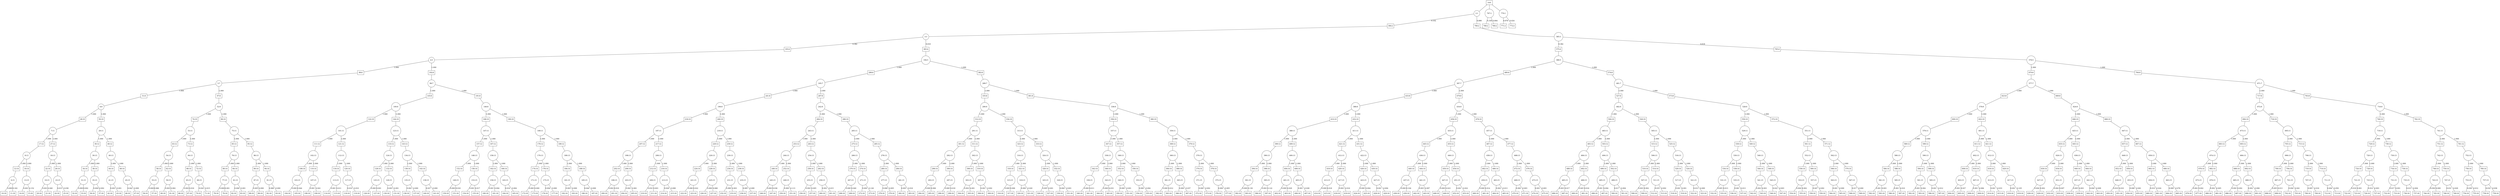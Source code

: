 graph G {
splines=true;
1 [shape=box, label = "root" ]
1--2;
2 [shape=circle, label="2:1"]
2--384[label = 0.102, labelangle=110];
384 [shape=box, label="384:2"]
384--3;
3 [shape=circle, label="3:3"]
3--193[label = 0.382, labelangle=110];
193 [shape=box, label="193:4"]
193--4;
4 [shape=circle, label="4:5"]
4--98[label = 1.000, labelangle=110];
98 [shape=box, label="98:6"]
98--5;
5 [shape=circle, label="5:7"]
5--51[label = 1.000, labelangle=110];
51 [shape=box, label="51:8"]
51--6;
6 [shape=circle, label="6:9"]
6--28[label = 1.000, labelangle=110];
28 [shape=box, label="28:10"]
28--7;
7 [shape=circle, label="7:11"]
7--17[label = 1.000, labelangle=110];
17 [shape=box, label="17:12"]
17--8;
8 [shape=circle, label="8:13"]
8--12[label = 1.000, labelangle=110];
12 [shape=box, label="12:14"]
12--9;
9 [shape=circle, label="9:15"]
9--10[label = 0.000, labelangle=110];
10 [shape=box, label="10:16"]
9--11[label = 0.162, labelangle=110];
11 [shape=box, label="11:16"]
8--16[label = 1.000, labelangle=110];
16 [shape=box, label="16:14"]
16--13;
13 [shape=circle, label="13:15"]
13--14[label = 0.001, labelangle=110];
14 [shape=box, label="14:16"]
13--15[label = 0.152, labelangle=110];
15 [shape=box, label="15:16"]
7--27[label = 1.000, labelangle=110];
27 [shape=box, label="27:12"]
27--18;
18 [shape=circle, label="18:13"]
18--22[label = 1.000, labelangle=110];
22 [shape=box, label="22:14"]
22--19;
19 [shape=circle, label="19:15"]
19--20[label = 0.001, labelangle=110];
20 [shape=box, label="20:16"]
19--21[label = 0.040, labelangle=110];
21 [shape=box, label="21:16"]
18--26[label = 1.000, labelangle=110];
26 [shape=box, label="26:14"]
26--23;
23 [shape=circle, label="23:15"]
23--24[label = 0.015, labelangle=110];
24 [shape=box, label="24:16"]
23--25[label = 0.038, labelangle=110];
25 [shape=box, label="25:16"]
6--50[label = 1.000, labelangle=110];
50 [shape=box, label="50:10"]
50--29;
29 [shape=circle, label="29:11"]
29--39[label = 1.000, labelangle=110];
39 [shape=box, label="39:12"]
39--30;
30 [shape=circle, label="30:13"]
30--34[label = 1.000, labelangle=110];
34 [shape=box, label="34:14"]
34--31;
31 [shape=circle, label="31:15"]
31--32[label = 0.000, labelangle=110];
32 [shape=box, label="32:16"]
31--33[label = 0.002, labelangle=110];
33 [shape=box, label="33:16"]
30--38[label = 1.000, labelangle=110];
38 [shape=box, label="38:14"]
38--35;
35 [shape=circle, label="35:15"]
35--36[label = 0.004, labelangle=110];
36 [shape=box, label="36:16"]
35--37[label = 0.002, labelangle=110];
37 [shape=box, label="37:16"]
29--49[label = 1.000, labelangle=110];
49 [shape=box, label="49:12"]
49--40;
40 [shape=circle, label="40:13"]
40--44[label = 1.000, labelangle=110];
44 [shape=box, label="44:14"]
44--41;
41 [shape=circle, label="41:15"]
41--42[label = 0.003, labelangle=110];
42 [shape=box, label="42:16"]
41--43[label = 0.001, labelangle=110];
43 [shape=box, label="43:16"]
40--48[label = 1.000, labelangle=110];
48 [shape=box, label="48:14"]
48--45;
45 [shape=circle, label="45:15"]
45--46[label = 0.042, labelangle=110];
46 [shape=box, label="46:16"]
45--47[label = 0.000, labelangle=110];
47 [shape=box, label="47:16"]
5--97[label = 1.000, labelangle=110];
97 [shape=box, label="97:8"]
97--52;
52 [shape=circle, label="52:9"]
52--74[label = 1.000, labelangle=110];
74 [shape=box, label="74:10"]
74--53;
53 [shape=circle, label="53:11"]
53--63[label = 1.000, labelangle=110];
63 [shape=box, label="63:12"]
63--54;
54 [shape=circle, label="54:13"]
54--58[label = 1.000, labelangle=110];
58 [shape=box, label="58:14"]
58--55;
55 [shape=circle, label="55:15"]
55--56[label = 0.000, labelangle=110];
56 [shape=box, label="56:16"]
55--57[label = 0.066, labelangle=110];
57 [shape=box, label="57:16"]
54--62[label = 1.000, labelangle=110];
62 [shape=box, label="62:14"]
62--59;
59 [shape=circle, label="59:15"]
59--60[label = 0.002, labelangle=110];
60 [shape=box, label="60:16"]
59--61[label = 0.062, labelangle=110];
61 [shape=box, label="61:16"]
53--73[label = 1.000, labelangle=110];
73 [shape=box, label="73:12"]
73--64;
64 [shape=circle, label="64:13"]
64--68[label = 1.000, labelangle=110];
68 [shape=box, label="68:14"]
68--65;
65 [shape=circle, label="65:15"]
65--66[label = 0.002, labelangle=110];
66 [shape=box, label="66:16"]
65--67[label = 0.016, labelangle=110];
67 [shape=box, label="67:16"]
64--72[label = 1.000, labelangle=110];
72 [shape=box, label="72:14"]
72--69;
69 [shape=circle, label="69:15"]
69--70[label = 0.024, labelangle=110];
70 [shape=box, label="70:16"]
69--71[label = 0.015, labelangle=110];
71 [shape=box, label="71:16"]
52--96[label = 1.000, labelangle=110];
96 [shape=box, label="96:10"]
96--75;
75 [shape=circle, label="75:11"]
75--85[label = 1.000, labelangle=110];
85 [shape=box, label="85:12"]
85--76;
76 [shape=circle, label="76:13"]
76--80[label = 1.000, labelangle=110];
80 [shape=box, label="80:14"]
80--77;
77 [shape=circle, label="77:15"]
77--78[label = 0.000, labelangle=110];
78 [shape=box, label="78:16"]
77--79[label = 0.001, labelangle=110];
79 [shape=box, label="79:16"]
76--84[label = 1.000, labelangle=110];
84 [shape=box, label="84:14"]
84--81;
81 [shape=circle, label="81:15"]
81--82[label = 0.006, labelangle=110];
82 [shape=box, label="82:16"]
81--83[label = 0.001, labelangle=110];
83 [shape=box, label="83:16"]
75--95[label = 1.000, labelangle=110];
95 [shape=box, label="95:12"]
95--86;
86 [shape=circle, label="86:13"]
86--90[label = 1.000, labelangle=110];
90 [shape=box, label="90:14"]
90--87;
87 [shape=circle, label="87:15"]
87--88[label = 0.005, labelangle=110];
88 [shape=box, label="88:16"]
87--89[label = 0.000, labelangle=110];
89 [shape=box, label="89:16"]
86--94[label = 1.000, labelangle=110];
94 [shape=box, label="94:14"]
94--91;
91 [shape=circle, label="91:15"]
91--92[label = 0.068, labelangle=110];
92 [shape=box, label="92:16"]
91--93[label = 0.000, labelangle=110];
93 [shape=box, label="93:16"]
4--192[label = 1.000, labelangle=110];
192 [shape=box, label="192:6"]
192--99;
99 [shape=circle, label="99:7"]
99--145[label = 1.000, labelangle=110];
145 [shape=box, label="145:8"]
145--100;
100 [shape=circle, label="100:9"]
100--122[label = 1.000, labelangle=110];
122 [shape=box, label="122:10"]
122--101;
101 [shape=circle, label="101:11"]
101--111[label = 1.000, labelangle=110];
111 [shape=box, label="111:12"]
111--102;
102 [shape=circle, label="102:13"]
102--106[label = 1.000, labelangle=110];
106 [shape=box, label="106:14"]
106--103;
103 [shape=circle, label="103:15"]
103--104[label = 0.000, labelangle=110];
104 [shape=box, label="104:16"]
103--105[label = 0.044, labelangle=110];
105 [shape=box, label="105:16"]
102--110[label = 1.000, labelangle=110];
110 [shape=box, label="110:14"]
110--107;
107 [shape=circle, label="107:15"]
107--108[label = 0.001, labelangle=110];
108 [shape=box, label="108:16"]
107--109[label = 0.041, labelangle=110];
109 [shape=box, label="109:16"]
101--121[label = 1.000, labelangle=110];
121 [shape=box, label="121:12"]
121--112;
112 [shape=circle, label="112:13"]
112--116[label = 1.000, labelangle=110];
116 [shape=box, label="116:14"]
116--113;
113 [shape=circle, label="113:15"]
113--114[label = 0.001, labelangle=110];
114 [shape=box, label="114:16"]
113--115[label = 0.011, labelangle=110];
115 [shape=box, label="115:16"]
112--120[label = 1.000, labelangle=110];
120 [shape=box, label="120:14"]
120--117;
117 [shape=circle, label="117:15"]
117--118[label = 0.010, labelangle=110];
118 [shape=box, label="118:16"]
117--119[label = 0.010, labelangle=110];
119 [shape=box, label="119:16"]
100--144[label = 1.000, labelangle=110];
144 [shape=box, label="144:10"]
144--123;
123 [shape=circle, label="123:11"]
123--133[label = 1.000, labelangle=110];
133 [shape=box, label="133:12"]
133--124;
124 [shape=circle, label="124:13"]
124--128[label = 1.000, labelangle=110];
128 [shape=box, label="128:14"]
128--125;
125 [shape=circle, label="125:15"]
125--126[label = 0.000, labelangle=110];
126 [shape=box, label="126:16"]
125--127[label = 0.001, labelangle=110];
127 [shape=box, label="127:16"]
124--132[label = 1.000, labelangle=110];
132 [shape=box, label="132:14"]
132--129;
129 [shape=circle, label="129:15"]
129--130[label = 0.003, labelangle=110];
130 [shape=box, label="130:16"]
129--131[label = 0.001, labelangle=110];
131 [shape=box, label="131:16"]
123--143[label = 1.000, labelangle=110];
143 [shape=box, label="143:12"]
143--134;
134 [shape=circle, label="134:13"]
134--138[label = 1.000, labelangle=110];
138 [shape=box, label="138:14"]
138--135;
135 [shape=circle, label="135:15"]
135--136[label = 0.002, labelangle=110];
136 [shape=box, label="136:16"]
135--137[label = 0.000, labelangle=110];
137 [shape=box, label="137:16"]
134--142[label = 1.000, labelangle=110];
142 [shape=box, label="142:14"]
142--139;
139 [shape=circle, label="139:15"]
139--140[label = 0.027, labelangle=110];
140 [shape=box, label="140:16"]
139--141[label = 0.000, labelangle=110];
141 [shape=box, label="141:16"]
99--191[label = 1.000, labelangle=110];
191 [shape=box, label="191:8"]
191--146;
146 [shape=circle, label="146:9"]
146--168[label = 1.000, labelangle=110];
168 [shape=box, label="168:10"]
168--147;
147 [shape=circle, label="147:11"]
147--157[label = 1.000, labelangle=110];
157 [shape=box, label="157:12"]
157--148;
148 [shape=circle, label="148:13"]
148--152[label = 1.000, labelangle=110];
152 [shape=box, label="152:14"]
152--149;
149 [shape=circle, label="149:15"]
149--150[label = 0.000, labelangle=110];
150 [shape=box, label="150:16"]
149--151[label = 0.018, labelangle=110];
151 [shape=box, label="151:16"]
148--156[label = 1.000, labelangle=110];
156 [shape=box, label="156:14"]
156--153;
153 [shape=circle, label="153:15"]
153--154[label = 0.001, labelangle=110];
154 [shape=box, label="154:16"]
153--155[label = 0.017, labelangle=110];
155 [shape=box, label="155:16"]
147--167[label = 1.000, labelangle=110];
167 [shape=box, label="167:12"]
167--158;
158 [shape=circle, label="158:13"]
158--162[label = 1.000, labelangle=110];
162 [shape=box, label="162:14"]
162--159;
159 [shape=circle, label="159:15"]
159--160[label = 0.001, labelangle=110];
160 [shape=box, label="160:16"]
159--161[label = 0.004, labelangle=110];
161 [shape=box, label="161:16"]
158--166[label = 1.000, labelangle=110];
166 [shape=box, label="166:14"]
166--163;
163 [shape=circle, label="163:15"]
163--164[label = 0.016, labelangle=110];
164 [shape=box, label="164:16"]
163--165[label = 0.004, labelangle=110];
165 [shape=box, label="165:16"]
146--190[label = 1.000, labelangle=110];
190 [shape=box, label="190:10"]
190--169;
169 [shape=circle, label="169:11"]
169--179[label = 1.000, labelangle=110];
179 [shape=box, label="179:12"]
179--170;
170 [shape=circle, label="170:13"]
170--174[label = 1.000, labelangle=110];
174 [shape=box, label="174:14"]
174--171;
171 [shape=circle, label="171:15"]
171--172[label = 0.000, labelangle=110];
172 [shape=box, label="172:16"]
171--173[label = 0.000, labelangle=110];
173 [shape=box, label="173:16"]
170--178[label = 1.000, labelangle=110];
178 [shape=box, label="178:14"]
178--175;
175 [shape=circle, label="175:15"]
175--176[label = 0.004, labelangle=110];
176 [shape=box, label="176:16"]
175--177[label = 0.000, labelangle=110];
177 [shape=box, label="177:16"]
169--189[label = 1.000, labelangle=110];
189 [shape=box, label="189:12"]
189--180;
180 [shape=circle, label="180:13"]
180--184[label = 1.000, labelangle=110];
184 [shape=box, label="184:14"]
184--181;
181 [shape=circle, label="181:15"]
181--182[label = 0.003, labelangle=110];
182 [shape=box, label="182:16"]
181--183[label = 0.000, labelangle=110];
183 [shape=box, label="183:16"]
180--188[label = 1.000, labelangle=110];
188 [shape=box, label="188:14"]
188--185;
185 [shape=circle, label="185:15"]
185--186[label = 0.044, labelangle=110];
186 [shape=box, label="186:16"]
185--187[label = 0.000, labelangle=110];
187 [shape=box, label="187:16"]
3--383[label = 0.618, labelangle=110];
383 [shape=box, label="383:4"]
383--194;
194 [shape=circle, label="194:5"]
194--288[label = 1.000, labelangle=110];
288 [shape=box, label="288:6"]
288--195;
195 [shape=circle, label="195:7"]
195--241[label = 1.000, labelangle=110];
241 [shape=box, label="241:8"]
241--196;
196 [shape=circle, label="196:9"]
196--218[label = 1.000, labelangle=110];
218 [shape=box, label="218:10"]
218--197;
197 [shape=circle, label="197:11"]
197--207[label = 1.000, labelangle=110];
207 [shape=box, label="207:12"]
207--198;
198 [shape=circle, label="198:13"]
198--202[label = 1.000, labelangle=110];
202 [shape=box, label="202:14"]
202--199;
199 [shape=circle, label="199:15"]
199--200[label = 0.002, labelangle=110];
200 [shape=box, label="200:16"]
199--201[label = 0.019, labelangle=110];
201 [shape=box, label="201:16"]
198--206[label = 1.000, labelangle=110];
206 [shape=box, label="206:14"]
206--203;
203 [shape=circle, label="203:15"]
203--204[label = 0.002, labelangle=110];
204 [shape=box, label="204:16"]
203--205[label = 0.061, labelangle=110];
205 [shape=box, label="205:16"]
197--217[label = 1.000, labelangle=110];
217 [shape=box, label="217:12"]
217--208;
208 [shape=circle, label="208:13"]
208--212[label = 1.000, labelangle=110];
212 [shape=box, label="212:14"]
212--209;
209 [shape=circle, label="209:15"]
209--210[label = 0.032, labelangle=110];
210 [shape=box, label="210:16"]
209--211[label = 0.003, labelangle=110];
211 [shape=box, label="211:16"]
208--216[label = 1.000, labelangle=110];
216 [shape=box, label="216:14"]
216--213;
213 [shape=circle, label="213:15"]
213--214[label = 0.028, labelangle=110];
214 [shape=box, label="214:16"]
213--215[label = 0.008, labelangle=110];
215 [shape=box, label="215:16"]
196--240[label = 1.000, labelangle=110];
240 [shape=box, label="240:10"]
240--219;
219 [shape=circle, label="219:11"]
219--229[label = 1.000, labelangle=110];
229 [shape=box, label="229:12"]
229--220;
220 [shape=circle, label="220:13"]
220--224[label = 1.000, labelangle=110];
224 [shape=box, label="224:14"]
224--221;
221 [shape=circle, label="221:15"]
221--222[label = 0.006, labelangle=110];
222 [shape=box, label="222:16"]
221--223[label = 0.022, labelangle=110];
223 [shape=box, label="223:16"]
220--228[label = 1.000, labelangle=110];
228 [shape=box, label="228:14"]
228--225;
225 [shape=circle, label="225:15"]
225--226[label = 0.006, labelangle=110];
226 [shape=box, label="226:16"]
225--227[label = 0.068, labelangle=110];
227 [shape=box, label="227:16"]
219--239[label = 1.000, labelangle=110];
239 [shape=box, label="239:12"]
239--230;
230 [shape=circle, label="230:13"]
230--234[label = 1.000, labelangle=110];
234 [shape=box, label="234:14"]
234--231;
231 [shape=circle, label="231:15"]
231--232[label = 0.099, labelangle=110];
232 [shape=box, label="232:16"]
231--233[label = 0.003, labelangle=110];
233 [shape=box, label="233:16"]
230--238[label = 1.000, labelangle=110];
238 [shape=box, label="238:14"]
238--235;
235 [shape=circle, label="235:15"]
235--236[label = 0.085, labelangle=110];
236 [shape=box, label="236:16"]
235--237[label = 0.009, labelangle=110];
237 [shape=box, label="237:16"]
195--287[label = 1.000, labelangle=110];
287 [shape=box, label="287:8"]
287--242;
242 [shape=circle, label="242:9"]
242--264[label = 1.000, labelangle=110];
264 [shape=box, label="264:10"]
264--243;
243 [shape=circle, label="243:11"]
243--253[label = 1.000, labelangle=110];
253 [shape=box, label="253:12"]
253--244;
244 [shape=circle, label="244:13"]
244--248[label = 1.000, labelangle=110];
248 [shape=box, label="248:14"]
248--245;
245 [shape=circle, label="245:15"]
245--246[label = 0.000, labelangle=110];
246 [shape=box, label="246:16"]
245--247[label = 0.036, labelangle=110];
247 [shape=box, label="247:16"]
244--252[label = 1.000, labelangle=110];
252 [shape=box, label="252:14"]
252--249;
249 [shape=circle, label="249:15"]
249--250[label = 0.000, labelangle=110];
250 [shape=box, label="250:16"]
249--251[label = 0.113, labelangle=110];
251 [shape=box, label="251:16"]
243--263[label = 1.000, labelangle=110];
263 [shape=box, label="263:12"]
263--254;
254 [shape=circle, label="254:13"]
254--258[label = 1.000, labelangle=110];
258 [shape=box, label="258:14"]
258--255;
255 [shape=circle, label="255:15"]
255--256[label = 0.002, labelangle=110];
256 [shape=box, label="256:16"]
255--257[label = 0.005, labelangle=110];
257 [shape=box, label="257:16"]
254--262[label = 1.000, labelangle=110];
262 [shape=box, label="262:14"]
262--259;
259 [shape=circle, label="259:15"]
259--260[label = 0.002, labelangle=110];
260 [shape=box, label="260:16"]
259--261[label = 0.015, labelangle=110];
261 [shape=box, label="261:16"]
242--286[label = 1.000, labelangle=110];
286 [shape=box, label="286:10"]
286--265;
265 [shape=circle, label="265:11"]
265--275[label = 1.000, labelangle=110];
275 [shape=box, label="275:12"]
275--266;
266 [shape=circle, label="266:13"]
266--270[label = 1.000, labelangle=110];
270 [shape=box, label="270:14"]
270--267;
267 [shape=circle, label="267:15"]
267--268[label = 0.000, labelangle=110];
268 [shape=box, label="268:16"]
267--269[label = 0.040, labelangle=110];
269 [shape=box, label="269:16"]
266--274[label = 1.000, labelangle=110];
274 [shape=box, label="274:14"]
274--271;
271 [shape=circle, label="271:15"]
271--272[label = 0.000, labelangle=110];
272 [shape=box, label="272:16"]
271--273[label = 0.126, labelangle=110];
273 [shape=box, label="273:16"]
265--285[label = 1.000, labelangle=110];
285 [shape=box, label="285:12"]
285--276;
276 [shape=circle, label="276:13"]
276--280[label = 1.000, labelangle=110];
280 [shape=box, label="280:14"]
280--277;
277 [shape=circle, label="277:15"]
277--278[label = 0.006, labelangle=110];
278 [shape=box, label="278:16"]
277--279[label = 0.005, labelangle=110];
279 [shape=box, label="279:16"]
276--284[label = 1.000, labelangle=110];
284 [shape=box, label="284:14"]
284--281;
281 [shape=circle, label="281:15"]
281--282[label = 0.005, labelangle=110];
282 [shape=box, label="282:16"]
281--283[label = 0.016, labelangle=110];
283 [shape=box, label="283:16"]
194--382[label = 1.000, labelangle=110];
382 [shape=box, label="382:6"]
382--289;
289 [shape=circle, label="289:7"]
289--335[label = 1.000, labelangle=110];
335 [shape=box, label="335:8"]
335--290;
290 [shape=circle, label="290:9"]
290--312[label = 1.000, labelangle=110];
312 [shape=box, label="312:10"]
312--291;
291 [shape=circle, label="291:11"]
291--301[label = 1.000, labelangle=110];
301 [shape=box, label="301:12"]
301--292;
292 [shape=circle, label="292:13"]
292--296[label = 1.000, labelangle=110];
296 [shape=box, label="296:14"]
296--293;
293 [shape=circle, label="293:15"]
293--294[label = 0.000, labelangle=110];
294 [shape=box, label="294:16"]
293--295[label = 0.006, labelangle=110];
295 [shape=box, label="295:16"]
292--300[label = 1.000, labelangle=110];
300 [shape=box, label="300:14"]
300--297;
297 [shape=circle, label="297:15"]
297--298[label = 0.000, labelangle=110];
298 [shape=box, label="298:16"]
297--299[label = 0.018, labelangle=110];
299 [shape=box, label="299:16"]
291--311[label = 1.000, labelangle=110];
311 [shape=box, label="311:12"]
311--302;
302 [shape=circle, label="302:13"]
302--306[label = 1.000, labelangle=110];
306 [shape=box, label="306:14"]
306--303;
303 [shape=circle, label="303:15"]
303--304[label = 0.002, labelangle=110];
304 [shape=box, label="304:16"]
303--305[label = 0.001, labelangle=110];
305 [shape=box, label="305:16"]
302--310[label = 1.000, labelangle=110];
310 [shape=box, label="310:14"]
310--307;
307 [shape=circle, label="307:15"]
307--308[label = 0.001, labelangle=110];
308 [shape=box, label="308:16"]
307--309[label = 0.002, labelangle=110];
309 [shape=box, label="309:16"]
290--334[label = 1.000, labelangle=110];
334 [shape=box, label="334:10"]
334--313;
313 [shape=circle, label="313:11"]
313--323[label = 1.000, labelangle=110];
323 [shape=box, label="323:12"]
323--314;
314 [shape=circle, label="314:13"]
314--318[label = 1.000, labelangle=110];
318 [shape=box, label="318:14"]
318--315;
315 [shape=circle, label="315:15"]
315--316[label = 0.000, labelangle=110];
316 [shape=box, label="316:16"]
315--317[label = 0.006, labelangle=110];
317 [shape=box, label="317:16"]
314--322[label = 1.000, labelangle=110];
322 [shape=box, label="322:14"]
322--319;
319 [shape=circle, label="319:15"]
319--320[label = 0.000, labelangle=110];
320 [shape=box, label="320:16"]
319--321[label = 0.020, labelangle=110];
321 [shape=box, label="321:16"]
313--333[label = 1.000, labelangle=110];
333 [shape=box, label="333:12"]
333--324;
324 [shape=circle, label="324:13"]
324--328[label = 1.000, labelangle=110];
328 [shape=box, label="328:14"]
328--325;
325 [shape=circle, label="325:15"]
325--326[label = 0.005, labelangle=110];
326 [shape=box, label="326:16"]
325--327[label = 0.001, labelangle=110];
327 [shape=box, label="327:16"]
324--332[label = 1.000, labelangle=110];
332 [shape=box, label="332:14"]
332--329;
329 [shape=circle, label="329:15"]
329--330[label = 0.004, labelangle=110];
330 [shape=box, label="330:16"]
329--331[label = 0.003, labelangle=110];
331 [shape=box, label="331:16"]
289--381[label = 1.000, labelangle=110];
381 [shape=box, label="381:8"]
381--336;
336 [shape=circle, label="336:9"]
336--358[label = 1.000, labelangle=110];
358 [shape=box, label="358:10"]
358--337;
337 [shape=circle, label="337:11"]
337--347[label = 1.000, labelangle=110];
347 [shape=box, label="347:12"]
347--338;
338 [shape=circle, label="338:13"]
338--342[label = 1.000, labelangle=110];
342 [shape=box, label="342:14"]
342--339;
339 [shape=circle, label="339:15"]
339--340[label = 0.000, labelangle=110];
340 [shape=box, label="340:16"]
339--341[label = 0.011, labelangle=110];
341 [shape=box, label="341:16"]
338--346[label = 1.000, labelangle=110];
346 [shape=box, label="346:14"]
346--343;
343 [shape=circle, label="343:15"]
343--344[label = 0.000, labelangle=110];
344 [shape=box, label="344:16"]
343--345[label = 0.033, labelangle=110];
345 [shape=box, label="345:16"]
337--357[label = 1.000, labelangle=110];
357 [shape=box, label="357:12"]
357--348;
348 [shape=circle, label="348:13"]
348--352[label = 1.000, labelangle=110];
352 [shape=box, label="352:14"]
352--349;
349 [shape=circle, label="349:15"]
349--350[label = 0.000, labelangle=110];
350 [shape=box, label="350:16"]
349--351[label = 0.001, labelangle=110];
351 [shape=box, label="351:16"]
348--356[label = 1.000, labelangle=110];
356 [shape=box, label="356:14"]
356--353;
353 [shape=circle, label="353:15"]
353--354[label = 0.000, labelangle=110];
354 [shape=box, label="354:16"]
353--355[label = 0.004, labelangle=110];
355 [shape=box, label="355:16"]
336--380[label = 1.000, labelangle=110];
380 [shape=box, label="380:10"]
380--359;
359 [shape=circle, label="359:11"]
359--369[label = 1.000, labelangle=110];
369 [shape=box, label="369:12"]
369--360;
360 [shape=circle, label="360:13"]
360--364[label = 1.000, labelangle=110];
364 [shape=box, label="364:14"]
364--361;
361 [shape=circle, label="361:15"]
361--362[label = 0.000, labelangle=110];
362 [shape=box, label="362:16"]
361--363[label = 0.012, labelangle=110];
363 [shape=box, label="363:16"]
360--368[label = 1.000, labelangle=110];
368 [shape=box, label="368:14"]
368--365;
365 [shape=circle, label="365:15"]
365--366[label = 0.000, labelangle=110];
366 [shape=box, label="366:16"]
365--367[label = 0.037, labelangle=110];
367 [shape=box, label="367:16"]
359--379[label = 1.000, labelangle=110];
379 [shape=box, label="379:12"]
379--370;
370 [shape=circle, label="370:13"]
370--374[label = 1.000, labelangle=110];
374 [shape=box, label="374:14"]
374--371;
371 [shape=circle, label="371:15"]
371--372[label = 0.000, labelangle=110];
372 [shape=box, label="372:16"]
371--373[label = 0.002, labelangle=110];
373 [shape=box, label="373:16"]
370--378[label = 1.000, labelangle=110];
378 [shape=box, label="378:14"]
378--375;
375 [shape=circle, label="375:15"]
375--376[label = 0.000, labelangle=110];
376 [shape=box, label="376:16"]
375--377[label = 0.005, labelangle=110];
377 [shape=box, label="377:16"]
2--766[label = 0.898, labelangle=110];
766 [shape=box, label="766:2"]
766--385;
385 [shape=circle, label="385:3"]
385--575[label = 0.382, labelangle=110];
575 [shape=box, label="575:4"]
575--386;
386 [shape=circle, label="386:5"]
386--480[label = 1.000, labelangle=110];
480 [shape=box, label="480:6"]
480--387;
387 [shape=circle, label="387:7"]
387--433[label = 1.000, labelangle=110];
433 [shape=box, label="433:8"]
433--388;
388 [shape=circle, label="388:9"]
388--410[label = 1.000, labelangle=110];
410 [shape=box, label="410:10"]
410--389;
389 [shape=circle, label="389:11"]
389--399[label = 1.000, labelangle=110];
399 [shape=box, label="399:12"]
399--390;
390 [shape=circle, label="390:13"]
390--394[label = 1.000, labelangle=110];
394 [shape=box, label="394:14"]
394--391;
391 [shape=circle, label="391:15"]
391--392[label = 0.000, labelangle=110];
392 [shape=box, label="392:16"]
391--393[label = 0.130, labelangle=110];
393 [shape=box, label="393:16"]
390--398[label = 1.000, labelangle=110];
398 [shape=box, label="398:14"]
398--395;
395 [shape=circle, label="395:15"]
395--396[label = 0.002, labelangle=110];
396 [shape=box, label="396:16"]
395--397[label = 0.122, labelangle=110];
397 [shape=box, label="397:16"]
389--409[label = 1.000, labelangle=110];
409 [shape=box, label="409:12"]
409--400;
400 [shape=circle, label="400:13"]
400--404[label = 1.000, labelangle=110];
404 [shape=box, label="404:14"]
404--401;
401 [shape=circle, label="401:15"]
401--402[label = 0.000, labelangle=110];
402 [shape=box, label="402:16"]
401--403[label = 0.029, labelangle=110];
403 [shape=box, label="403:16"]
400--408[label = 1.000, labelangle=110];
408 [shape=box, label="408:14"]
408--405;
405 [shape=circle, label="405:15"]
405--406[label = 0.001, labelangle=110];
406 [shape=box, label="406:16"]
405--407[label = 0.028, labelangle=110];
407 [shape=box, label="407:16"]
388--432[label = 1.000, labelangle=110];
432 [shape=box, label="432:10"]
432--411;
411 [shape=circle, label="411:11"]
411--421[label = 1.000, labelangle=110];
421 [shape=box, label="421:12"]
421--412;
412 [shape=circle, label="412:13"]
412--416[label = 1.000, labelangle=110];
416 [shape=box, label="416:14"]
416--413;
413 [shape=circle, label="413:15"]
413--414[label = 0.000, labelangle=110];
414 [shape=box, label="414:16"]
413--415[label = 0.018, labelangle=110];
415 [shape=box, label="415:16"]
412--420[label = 1.000, labelangle=110];
420 [shape=box, label="420:14"]
420--417;
417 [shape=circle, label="417:15"]
417--418[label = 0.002, labelangle=110];
418 [shape=box, label="418:16"]
417--419[label = 0.016, labelangle=110];
419 [shape=box, label="419:16"]
411--431[label = 1.000, labelangle=110];
431 [shape=box, label="431:12"]
431--422;
422 [shape=circle, label="422:13"]
422--426[label = 1.000, labelangle=110];
426 [shape=box, label="426:14"]
426--423;
423 [shape=circle, label="423:15"]
423--424[label = 0.000, labelangle=110];
424 [shape=box, label="424:16"]
423--425[label = 0.004, labelangle=110];
425 [shape=box, label="425:16"]
422--430[label = 1.000, labelangle=110];
430 [shape=box, label="430:14"]
430--427;
427 [shape=circle, label="427:15"]
427--428[label = 0.001, labelangle=110];
428 [shape=box, label="428:16"]
427--429[label = 0.004, labelangle=110];
429 [shape=box, label="429:16"]
387--479[label = 1.000, labelangle=110];
479 [shape=box, label="479:8"]
479--434;
434 [shape=circle, label="434:9"]
434--456[label = 1.000, labelangle=110];
456 [shape=box, label="456:10"]
456--435;
435 [shape=circle, label="435:11"]
435--445[label = 1.000, labelangle=110];
445 [shape=box, label="445:12"]
445--436;
436 [shape=circle, label="436:13"]
436--440[label = 1.000, labelangle=110];
440 [shape=box, label="440:14"]
440--437;
437 [shape=circle, label="437:15"]
437--438[label = 0.000, labelangle=110];
438 [shape=box, label="438:16"]
437--439[label = 0.104, labelangle=110];
439 [shape=box, label="439:16"]
436--444[label = 1.000, labelangle=110];
444 [shape=box, label="444:14"]
444--441;
441 [shape=circle, label="441:15"]
441--442[label = 0.003, labelangle=110];
442 [shape=box, label="442:16"]
441--443[label = 0.097, labelangle=110];
443 [shape=box, label="443:16"]
435--455[label = 1.000, labelangle=110];
455 [shape=box, label="455:12"]
455--446;
446 [shape=circle, label="446:13"]
446--450[label = 1.000, labelangle=110];
450 [shape=box, label="450:14"]
450--447;
447 [shape=circle, label="447:15"]
447--448[label = 0.000, labelangle=110];
448 [shape=box, label="448:16"]
447--449[label = 0.023, labelangle=110];
449 [shape=box, label="449:16"]
446--454[label = 1.000, labelangle=110];
454 [shape=box, label="454:14"]
454--451;
451 [shape=circle, label="451:15"]
451--452[label = 0.001, labelangle=110];
452 [shape=box, label="452:16"]
451--453[label = 0.022, labelangle=110];
453 [shape=box, label="453:16"]
434--478[label = 1.000, labelangle=110];
478 [shape=box, label="478:10"]
478--457;
457 [shape=circle, label="457:11"]
457--467[label = 1.000, labelangle=110];
467 [shape=box, label="467:12"]
467--458;
458 [shape=circle, label="458:13"]
458--462[label = 1.000, labelangle=110];
462 [shape=box, label="462:14"]
462--459;
459 [shape=circle, label="459:15"]
459--460[label = 0.000, labelangle=110];
460 [shape=box, label="460:16"]
459--461[label = 0.014, labelangle=110];
461 [shape=box, label="461:16"]
458--466[label = 1.000, labelangle=110];
466 [shape=box, label="466:14"]
466--463;
463 [shape=circle, label="463:15"]
463--464[label = 0.002, labelangle=110];
464 [shape=box, label="464:16"]
463--465[label = 0.013, labelangle=110];
465 [shape=box, label="465:16"]
457--477[label = 1.000, labelangle=110];
477 [shape=box, label="477:12"]
477--468;
468 [shape=circle, label="468:13"]
468--472[label = 1.000, labelangle=110];
472 [shape=box, label="472:14"]
472--469;
469 [shape=circle, label="469:15"]
469--470[label = 0.000, labelangle=110];
470 [shape=box, label="470:16"]
469--471[label = 0.003, labelangle=110];
471 [shape=box, label="471:16"]
468--476[label = 1.000, labelangle=110];
476 [shape=box, label="476:14"]
476--473;
473 [shape=circle, label="473:15"]
473--474[label = 0.001, labelangle=110];
474 [shape=box, label="474:16"]
473--475[label = 0.003, labelangle=110];
475 [shape=box, label="475:16"]
386--574[label = 1.000, labelangle=110];
574 [shape=box, label="574:6"]
574--481;
481 [shape=circle, label="481:7"]
481--527[label = 1.000, labelangle=110];
527 [shape=box, label="527:8"]
527--482;
482 [shape=circle, label="482:9"]
482--504[label = 1.000, labelangle=110];
504 [shape=box, label="504:10"]
504--483;
483 [shape=circle, label="483:11"]
483--493[label = 1.000, labelangle=110];
493 [shape=box, label="493:12"]
493--484;
484 [shape=circle, label="484:13"]
484--488[label = 1.000, labelangle=110];
488 [shape=box, label="488:14"]
488--485;
485 [shape=circle, label="485:15"]
485--486[label = 0.003, labelangle=110];
486 [shape=box, label="486:16"]
485--487[label = 0.017, labelangle=110];
487 [shape=box, label="487:16"]
484--492[label = 1.000, labelangle=110];
492 [shape=box, label="492:14"]
492--489;
489 [shape=circle, label="489:15"]
489--490[label = 0.045, labelangle=110];
490 [shape=box, label="490:16"]
489--491[label = 0.016, labelangle=110];
491 [shape=box, label="491:16"]
483--503[label = 1.000, labelangle=110];
503 [shape=box, label="503:12"]
503--494;
494 [shape=circle, label="494:13"]
494--498[label = 1.000, labelangle=110];
498 [shape=box, label="498:14"]
498--495;
495 [shape=circle, label="495:15"]
495--496[label = 0.001, labelangle=110];
496 [shape=box, label="496:16"]
495--497[label = 0.004, labelangle=110];
497 [shape=box, label="497:16"]
494--502[label = 1.000, labelangle=110];
502 [shape=box, label="502:14"]
502--499;
499 [shape=circle, label="499:15"]
499--500[label = 0.017, labelangle=110];
500 [shape=box, label="500:16"]
499--501[label = 0.004, labelangle=110];
501 [shape=box, label="501:16"]
482--526[label = 1.000, labelangle=110];
526 [shape=box, label="526:10"]
526--505;
505 [shape=circle, label="505:11"]
505--515[label = 1.000, labelangle=110];
515 [shape=box, label="515:12"]
515--506;
506 [shape=circle, label="506:13"]
506--510[label = 1.000, labelangle=110];
510 [shape=box, label="510:14"]
510--507;
507 [shape=circle, label="507:15"]
507--508[label = 0.003, labelangle=110];
508 [shape=box, label="508:16"]
507--509[label = 0.002, labelangle=110];
509 [shape=box, label="509:16"]
506--514[label = 1.000, labelangle=110];
514 [shape=box, label="514:14"]
514--511;
511 [shape=circle, label="511:15"]
511--512[label = 0.035, labelangle=110];
512 [shape=box, label="512:16"]
511--513[label = 0.002, labelangle=110];
513 [shape=box, label="513:16"]
505--525[label = 1.000, labelangle=110];
525 [shape=box, label="525:12"]
525--516;
516 [shape=circle, label="516:13"]
516--520[label = 1.000, labelangle=110];
520 [shape=box, label="520:14"]
520--517;
517 [shape=circle, label="517:15"]
517--518[label = 0.001, labelangle=110];
518 [shape=box, label="518:16"]
517--519[label = 0.001, labelangle=110];
519 [shape=box, label="519:16"]
516--524[label = 1.000, labelangle=110];
524 [shape=box, label="524:14"]
524--521;
521 [shape=circle, label="521:15"]
521--522[label = 0.013, labelangle=110];
522 [shape=box, label="522:16"]
521--523[label = 0.000, labelangle=110];
523 [shape=box, label="523:16"]
481--573[label = 1.000, labelangle=110];
573 [shape=box, label="573:8"]
573--528;
528 [shape=circle, label="528:9"]
528--550[label = 1.000, labelangle=110];
550 [shape=box, label="550:10"]
550--529;
529 [shape=circle, label="529:11"]
529--539[label = 1.000, labelangle=110];
539 [shape=box, label="539:12"]
539--530;
530 [shape=circle, label="530:13"]
530--534[label = 1.000, labelangle=110];
534 [shape=box, label="534:14"]
534--531;
531 [shape=circle, label="531:15"]
531--532[label = 0.005, labelangle=110];
532 [shape=box, label="532:16"]
531--533[label = 0.013, labelangle=110];
533 [shape=box, label="533:16"]
530--538[label = 1.000, labelangle=110];
538 [shape=box, label="538:14"]
538--535;
535 [shape=circle, label="535:15"]
535--536[label = 0.061, labelangle=110];
536 [shape=box, label="536:16"]
535--537[label = 0.013, labelangle=110];
537 [shape=box, label="537:16"]
529--549[label = 1.000, labelangle=110];
549 [shape=box, label="549:12"]
549--540;
540 [shape=circle, label="540:13"]
540--544[label = 1.000, labelangle=110];
544 [shape=box, label="544:14"]
544--541;
541 [shape=circle, label="541:15"]
541--542[label = 0.002, labelangle=110];
542 [shape=box, label="542:16"]
541--543[label = 0.003, labelangle=110];
543 [shape=box, label="543:16"]
540--548[label = 1.000, labelangle=110];
548 [shape=box, label="548:14"]
548--545;
545 [shape=circle, label="545:15"]
545--546[label = 0.022, labelangle=110];
546 [shape=box, label="546:16"]
545--547[label = 0.003, labelangle=110];
547 [shape=box, label="547:16"]
528--572[label = 1.000, labelangle=110];
572 [shape=box, label="572:10"]
572--551;
551 [shape=circle, label="551:11"]
551--561[label = 1.000, labelangle=110];
561 [shape=box, label="561:12"]
561--552;
552 [shape=circle, label="552:13"]
552--556[label = 1.000, labelangle=110];
556 [shape=box, label="556:14"]
556--553;
553 [shape=circle, label="553:15"]
553--554[label = 0.004, labelangle=110];
554 [shape=box, label="554:16"]
553--555[label = 0.002, labelangle=110];
555 [shape=box, label="555:16"]
552--560[label = 1.000, labelangle=110];
560 [shape=box, label="560:14"]
560--557;
557 [shape=circle, label="557:15"]
557--558[label = 0.047, labelangle=110];
558 [shape=box, label="558:16"]
557--559[label = 0.002, labelangle=110];
559 [shape=box, label="559:16"]
551--571[label = 1.000, labelangle=110];
571 [shape=box, label="571:12"]
571--562;
562 [shape=circle, label="562:13"]
562--566[label = 1.000, labelangle=110];
566 [shape=box, label="566:14"]
566--563;
563 [shape=circle, label="563:15"]
563--564[label = 0.001, labelangle=110];
564 [shape=box, label="564:16"]
563--565[label = 0.000, labelangle=110];
565 [shape=box, label="565:16"]
562--570[label = 1.000, labelangle=110];
570 [shape=box, label="570:14"]
570--567;
567 [shape=circle, label="567:15"]
567--568[label = 0.017, labelangle=110];
568 [shape=box, label="568:16"]
567--569[label = 0.000, labelangle=110];
569 [shape=box, label="569:16"]
385--765[label = 0.618, labelangle=110];
765 [shape=box, label="765:4"]
765--576;
576 [shape=circle, label="576:5"]
576--670[label = 1.000, labelangle=110];
670 [shape=box, label="670:6"]
670--577;
577 [shape=circle, label="577:7"]
577--623[label = 1.000, labelangle=110];
623 [shape=box, label="623:8"]
623--578;
578 [shape=circle, label="578:9"]
578--600[label = 1.000, labelangle=110];
600 [shape=box, label="600:10"]
600--579;
579 [shape=circle, label="579:11"]
579--589[label = 1.000, labelangle=110];
589 [shape=box, label="589:12"]
589--580;
580 [shape=circle, label="580:13"]
580--584[label = 1.000, labelangle=110];
584 [shape=box, label="584:14"]
584--581;
581 [shape=circle, label="581:15"]
581--582[label = 0.001, labelangle=110];
582 [shape=box, label="582:16"]
581--583[label = 0.003, labelangle=110];
583 [shape=box, label="583:16"]
580--588[label = 1.000, labelangle=110];
588 [shape=box, label="588:14"]
588--585;
585 [shape=circle, label="585:15"]
585--586[label = 0.001, labelangle=110];
586 [shape=box, label="586:16"]
585--587[label = 0.010, labelangle=110];
587 [shape=box, label="587:16"]
579--599[label = 1.000, labelangle=110];
599 [shape=box, label="599:12"]
599--590;
590 [shape=circle, label="590:13"]
590--594[label = 1.000, labelangle=110];
594 [shape=box, label="594:14"]
594--591;
591 [shape=circle, label="591:15"]
591--592[label = 0.001, labelangle=110];
592 [shape=box, label="592:16"]
591--593[label = 0.004, labelangle=110];
593 [shape=box, label="593:16"]
590--598[label = 1.000, labelangle=110];
598 [shape=box, label="598:14"]
598--595;
595 [shape=circle, label="595:15"]
595--596[label = 0.001, labelangle=110];
596 [shape=box, label="596:16"]
595--597[label = 0.012, labelangle=110];
597 [shape=box, label="597:16"]
578--622[label = 1.000, labelangle=110];
622 [shape=box, label="622:10"]
622--601;
601 [shape=circle, label="601:11"]
601--611[label = 1.000, labelangle=110];
611 [shape=box, label="611:12"]
611--602;
602 [shape=circle, label="602:13"]
602--606[label = 1.000, labelangle=110];
606 [shape=box, label="606:14"]
606--603;
603 [shape=circle, label="603:15"]
603--604[label = 0.001, labelangle=110];
604 [shape=box, label="604:16"]
603--605[label = 0.027, labelangle=110];
605 [shape=box, label="605:16"]
602--610[label = 1.000, labelangle=110];
610 [shape=box, label="610:14"]
610--607;
607 [shape=circle, label="607:15"]
607--608[label = 0.001, labelangle=110];
608 [shape=box, label="608:16"]
607--609[label = 0.084, labelangle=110];
609 [shape=box, label="609:16"]
601--621[label = 1.000, labelangle=110];
621 [shape=box, label="621:12"]
621--612;
612 [shape=circle, label="612:13"]
612--616[label = 1.000, labelangle=110];
616 [shape=box, label="616:14"]
616--613;
613 [shape=circle, label="613:15"]
613--614[label = 0.001, labelangle=110];
614 [shape=box, label="614:16"]
613--615[label = 0.033, labelangle=110];
615 [shape=box, label="615:16"]
612--620[label = 1.000, labelangle=110];
620 [shape=box, label="620:14"]
620--617;
617 [shape=circle, label="617:15"]
617--618[label = 0.001, labelangle=110];
618 [shape=box, label="618:16"]
617--619[label = 0.105, labelangle=110];
619 [shape=box, label="619:16"]
577--669[label = 1.000, labelangle=110];
669 [shape=box, label="669:8"]
669--624;
624 [shape=circle, label="624:9"]
624--646[label = 1.000, labelangle=110];
646 [shape=box, label="646:10"]
646--625;
625 [shape=circle, label="625:11"]
625--635[label = 1.000, labelangle=110];
635 [shape=box, label="635:12"]
635--626;
626 [shape=circle, label="626:13"]
626--630[label = 1.000, labelangle=110];
630 [shape=box, label="630:14"]
630--627;
627 [shape=circle, label="627:15"]
627--628[label = 0.004, labelangle=110];
628 [shape=box, label="628:16"]
627--629[label = 0.002, labelangle=110];
629 [shape=box, label="629:16"]
626--634[label = 1.000, labelangle=110];
634 [shape=box, label="634:14"]
634--631;
631 [shape=circle, label="631:15"]
631--632[label = 0.004, labelangle=110];
632 [shape=box, label="632:16"]
631--633[label = 0.007, labelangle=110];
633 [shape=box, label="633:16"]
625--645[label = 1.000, labelangle=110];
645 [shape=box, label="645:12"]
645--636;
636 [shape=circle, label="636:13"]
636--640[label = 1.000, labelangle=110];
640 [shape=box, label="640:14"]
640--637;
637 [shape=circle, label="637:15"]
637--638[label = 0.005, labelangle=110];
638 [shape=box, label="638:16"]
637--639[label = 0.003, labelangle=110];
639 [shape=box, label="639:16"]
636--644[label = 1.000, labelangle=110];
644 [shape=box, label="644:14"]
644--641;
641 [shape=circle, label="641:15"]
641--642[label = 0.004, labelangle=110];
642 [shape=box, label="642:16"]
641--643[label = 0.009, labelangle=110];
643 [shape=box, label="643:16"]
624--668[label = 1.000, labelangle=110];
668 [shape=box, label="668:10"]
668--647;
647 [shape=circle, label="647:11"]
647--657[label = 1.000, labelangle=110];
657 [shape=box, label="657:12"]
657--648;
648 [shape=circle, label="648:13"]
648--652[label = 1.000, labelangle=110];
652 [shape=box, label="652:14"]
652--649;
649 [shape=circle, label="649:15"]
649--650[label = 0.010, labelangle=110];
650 [shape=box, label="650:16"]
649--651[label = 0.019, labelangle=110];
651 [shape=box, label="651:16"]
648--656[label = 1.000, labelangle=110];
656 [shape=box, label="656:14"]
656--653;
653 [shape=circle, label="653:15"]
653--654[label = 0.008, labelangle=110];
654 [shape=box, label="654:16"]
653--655[label = 0.061, labelangle=110];
655 [shape=box, label="655:16"]
647--667[label = 1.000, labelangle=110];
667 [shape=box, label="667:12"]
667--658;
658 [shape=circle, label="658:13"]
658--662[label = 1.000, labelangle=110];
662 [shape=box, label="662:14"]
662--659;
659 [shape=circle, label="659:15"]
659--660[label = 0.010, labelangle=110];
660 [shape=box, label="660:16"]
659--661[label = 0.024, labelangle=110];
661 [shape=box, label="661:16"]
658--666[label = 1.000, labelangle=110];
666 [shape=box, label="666:14"]
666--663;
663 [shape=circle, label="663:15"]
663--664[label = 0.009, labelangle=110];
664 [shape=box, label="664:16"]
663--665[label = 0.076, labelangle=110];
665 [shape=box, label="665:16"]
576--764[label = 1.000, labelangle=110];
764 [shape=box, label="764:6"]
764--671;
671 [shape=circle, label="671:7"]
671--717[label = 1.000, labelangle=110];
717 [shape=box, label="717:8"]
717--672;
672 [shape=circle, label="672:9"]
672--694[label = 1.000, labelangle=110];
694 [shape=box, label="694:10"]
694--673;
673 [shape=circle, label="673:11"]
673--683[label = 1.000, labelangle=110];
683 [shape=box, label="683:12"]
683--674;
674 [shape=circle, label="674:13"]
674--678[label = 1.000, labelangle=110];
678 [shape=box, label="678:14"]
678--675;
675 [shape=circle, label="675:15"]
675--676[label = 0.002, labelangle=110];
676 [shape=box, label="676:16"]
675--677[label = 0.002, labelangle=110];
677 [shape=box, label="677:16"]
674--682[label = 1.000, labelangle=110];
682 [shape=box, label="682:14"]
682--679;
679 [shape=circle, label="679:15"]
679--680[label = 0.002, labelangle=110];
680 [shape=box, label="680:16"]
679--681[label = 0.005, labelangle=110];
681 [shape=box, label="681:16"]
673--693[label = 1.000, labelangle=110];
693 [shape=box, label="693:12"]
693--684;
684 [shape=circle, label="684:13"]
684--688[label = 1.000, labelangle=110];
688 [shape=box, label="688:14"]
688--685;
685 [shape=circle, label="685:15"]
685--686[label = 0.002, labelangle=110];
686 [shape=box, label="686:16"]
685--687[label = 0.002, labelangle=110];
687 [shape=box, label="687:16"]
684--692[label = 1.000, labelangle=110];
692 [shape=box, label="692:14"]
692--689;
689 [shape=circle, label="689:15"]
689--690[label = 0.002, labelangle=110];
690 [shape=box, label="690:16"]
689--691[label = 0.006, labelangle=110];
691 [shape=box, label="691:16"]
672--716[label = 1.000, labelangle=110];
716 [shape=box, label="716:10"]
716--695;
695 [shape=circle, label="695:11"]
695--705[label = 1.000, labelangle=110];
705 [shape=box, label="705:12"]
705--696;
696 [shape=circle, label="696:13"]
696--700[label = 1.000, labelangle=110];
700 [shape=box, label="700:14"]
700--697;
697 [shape=circle, label="697:15"]
697--698[label = 0.005, labelangle=110];
698 [shape=box, label="698:16"]
697--699[label = 0.013, labelangle=110];
699 [shape=box, label="699:16"]
696--704[label = 1.000, labelangle=110];
704 [shape=box, label="704:14"]
704--701;
701 [shape=circle, label="701:15"]
701--702[label = 0.004, labelangle=110];
702 [shape=box, label="702:16"]
701--703[label = 0.041, labelangle=110];
703 [shape=box, label="703:16"]
695--715[label = 1.000, labelangle=110];
715 [shape=box, label="715:12"]
715--706;
706 [shape=circle, label="706:13"]
706--710[label = 1.000, labelangle=110];
710 [shape=box, label="710:14"]
710--707;
707 [shape=circle, label="707:15"]
707--708[label = 0.005, labelangle=110];
708 [shape=box, label="708:16"]
707--709[label = 0.016, labelangle=110];
709 [shape=box, label="709:16"]
706--714[label = 1.000, labelangle=110];
714 [shape=box, label="714:14"]
714--711;
711 [shape=circle, label="711:15"]
711--712[label = 0.004, labelangle=110];
712 [shape=box, label="712:16"]
711--713[label = 0.050, labelangle=110];
713 [shape=box, label="713:16"]
671--763[label = 1.000, labelangle=110];
763 [shape=box, label="763:8"]
763--718;
718 [shape=circle, label="718:9"]
718--740[label = 1.000, labelangle=110];
740 [shape=box, label="740:10"]
740--719;
719 [shape=circle, label="719:11"]
719--729[label = 1.000, labelangle=110];
729 [shape=box, label="729:12"]
729--720;
720 [shape=circle, label="720:13"]
720--724[label = 1.000, labelangle=110];
724 [shape=box, label="724:14"]
724--721;
721 [shape=circle, label="721:15"]
721--722[label = 0.016, labelangle=110];
722 [shape=box, label="722:16"]
721--723[label = 0.001, labelangle=110];
723 [shape=box, label="723:16"]
720--728[label = 1.000, labelangle=110];
728 [shape=box, label="728:14"]
728--725;
725 [shape=circle, label="725:15"]
725--726[label = 0.014, labelangle=110];
726 [shape=box, label="726:16"]
725--727[label = 0.003, labelangle=110];
727 [shape=box, label="727:16"]
719--739[label = 1.000, labelangle=110];
739 [shape=box, label="739:12"]
739--730;
730 [shape=circle, label="730:13"]
730--734[label = 1.000, labelangle=110];
734 [shape=box, label="734:14"]
734--731;
731 [shape=circle, label="731:15"]
731--732[label = 0.017, labelangle=110];
732 [shape=box, label="732:16"]
731--733[label = 0.001, labelangle=110];
733 [shape=box, label="733:16"]
730--738[label = 1.000, labelangle=110];
738 [shape=box, label="738:14"]
738--735;
735 [shape=circle, label="735:15"]
735--736[label = 0.015, labelangle=110];
736 [shape=box, label="736:16"]
735--737[label = 0.004, labelangle=110];
737 [shape=box, label="737:16"]
718--762[label = 1.000, labelangle=110];
762 [shape=box, label="762:10"]
762--741;
741 [shape=circle, label="741:11"]
741--751[label = 1.000, labelangle=110];
751 [shape=box, label="751:12"]
751--742;
742 [shape=circle, label="742:13"]
742--746[label = 1.000, labelangle=110];
746 [shape=box, label="746:14"]
746--743;
743 [shape=circle, label="743:15"]
743--744[label = 0.036, labelangle=110];
744 [shape=box, label="744:16"]
743--745[label = 0.009, labelangle=110];
745 [shape=box, label="745:16"]
742--750[label = 1.000, labelangle=110];
750 [shape=box, label="750:14"]
750--747;
747 [shape=circle, label="747:15"]
747--748[label = 0.031, labelangle=110];
748 [shape=box, label="748:16"]
747--749[label = 0.029, labelangle=110];
749 [shape=box, label="749:16"]
741--761[label = 1.000, labelangle=110];
761 [shape=box, label="761:12"]
761--752;
752 [shape=circle, label="752:13"]
752--756[label = 1.000, labelangle=110];
756 [shape=box, label="756:14"]
756--753;
753 [shape=circle, label="753:15"]
753--754[label = 0.038, labelangle=110];
754 [shape=box, label="754:16"]
753--755[label = 0.012, labelangle=110];
755 [shape=box, label="755:16"]
752--760[label = 1.000, labelangle=110];
760 [shape=box, label="760:14"]
760--757;
757 [shape=circle, label="757:15"]
757--758[label = 0.032, labelangle=110];
758 [shape=box, label="758:16"]
757--759[label = 0.036, labelangle=110];
759 [shape=box, label="759:16"]
1--767;
767 [shape=circle, label="767:1"]
767--768[label = 0.336, labelangle=110];
768 [shape=box, label="768:2"]
767--769[label = 0.664, labelangle=110];
769 [shape=box, label="769:2"]
1--770;
770 [shape=circle, label="770:1"]
770--771[label = 0.976, labelangle=110];
771 [shape=box, label="771:2"]
770--772[label = 0.024, labelangle=110];
772 [shape=box, label="772:2"]
}
